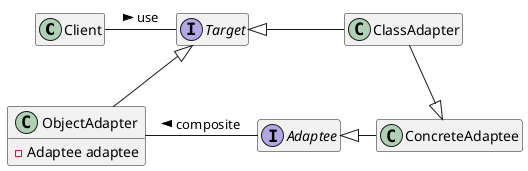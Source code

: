 @startuml AdapterPattern
hide empty members

class Client{
}

interface Target{
}

class ObjectAdapter{
    - Adaptee adaptee
}

class ClassAdapter{
}

interface Adaptee{
}

class ConcreteAdaptee{
}

Client -right- Target: > use
Target <|-down- ObjectAdapter
ObjectAdapter -right- Adaptee: < composite
Target <|-right- ClassAdapter
Adaptee <|-right- ConcreteAdaptee
ConcreteAdaptee <|-up- ClassAdapter

@enduml